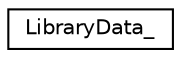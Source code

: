 digraph "Graphical Class Hierarchy"
{
  edge [fontname="Helvetica",fontsize="10",labelfontname="Helvetica",labelfontsize="10"];
  node [fontname="Helvetica",fontsize="10",shape=record];
  rankdir="LR";
  Node0 [label="LibraryData_",height=0.2,width=0.4,color="black", fillcolor="white", style="filled",URL="$structLibraryData__.html"];
}
